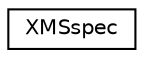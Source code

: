 digraph "Graphical Class Hierarchy"
{
  edge [fontname="Helvetica",fontsize="10",labelfontname="Helvetica",labelfontsize="10"];
  node [fontname="Helvetica",fontsize="10",shape=record];
  rankdir="LR";
  Node1 [label="XMSspec",height=0.2,width=0.4,color="black", fillcolor="white", style="filled",URL="$struct_x_m_sspec.html"];
}
